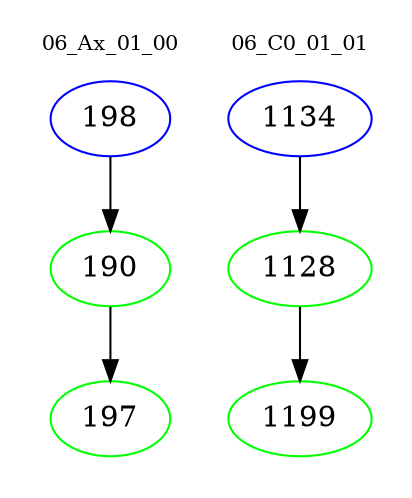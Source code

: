 digraph{
subgraph cluster_0 {
color = white
label = "06_Ax_01_00";
fontsize=10;
T0_198 [label="198", color="blue"]
T0_198 -> T0_190 [color="black"]
T0_190 [label="190", color="green"]
T0_190 -> T0_197 [color="black"]
T0_197 [label="197", color="green"]
}
subgraph cluster_1 {
color = white
label = "06_C0_01_01";
fontsize=10;
T1_1134 [label="1134", color="blue"]
T1_1134 -> T1_1128 [color="black"]
T1_1128 [label="1128", color="green"]
T1_1128 -> T1_1199 [color="black"]
T1_1199 [label="1199", color="green"]
}
}
